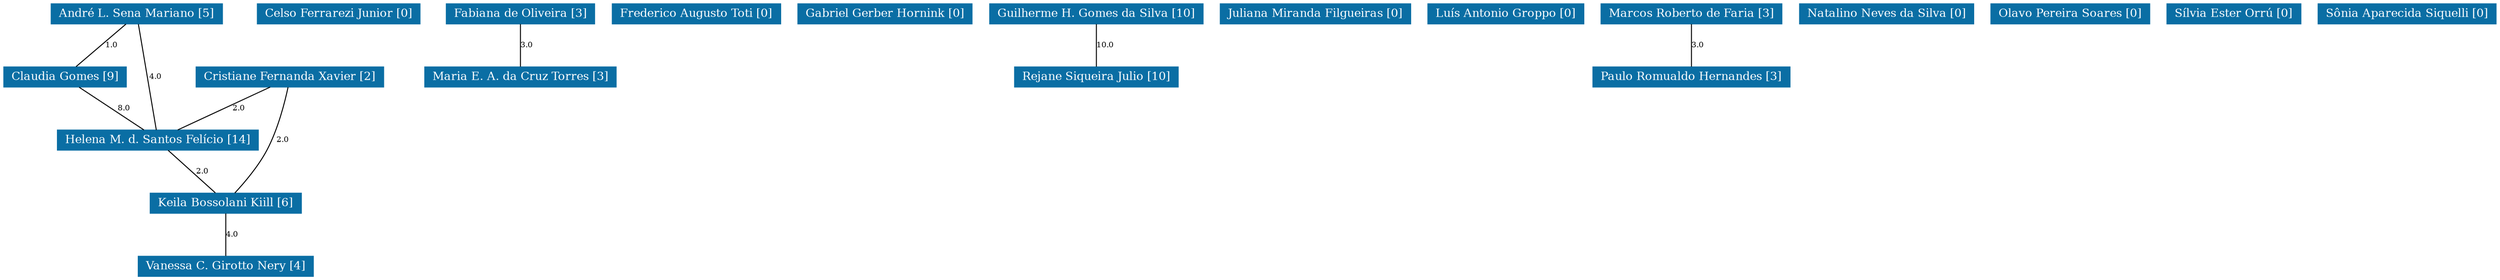 strict graph grafo2 {
	graph [bb="0,0,2163,285",
		id=grafo2,
		overlap=False
	];
	node [fontsize=12,
		label="\N",
		shape=rectangle,
		style=filled
	];
	0	 [URL="membro-1707973773263725.html",
		color="#0A6EA4",
		fontcolor="#FFFFFF",
		height=0.29167,
		label="André L. Sena Mariano [5]",
		pos="122.5,274.5",
		width=2.0278];
	2	 [URL="membro-0483616532104544.html",
		color="#0A6EA4",
		fontcolor="#FFFFFF",
		height=0.29167,
		label="Claudia Gomes [9]",
		pos="53.5,208.5",
		width=1.4861];
	0 -- 2	 [fontsize=8,
		label=1.0,
		lp="97.5,241.5",
		pos="111.41,263.9 98.614,251.65 77.673,231.62 64.788,219.3"];
	8	 [URL="membro-8888651090922749.html",
		color="#0A6EA4",
		fontcolor="#FFFFFF",
		height=0.29167,
		label="Helena M. d. Santos Felício [14]",
		pos="139.5,142.5",
		width=2.375];
	0 -- 8	 [fontsize=8,
		label=4.0,
		lp="137.5,208.5",
		pos="123.89,263.7 127.09,238.82 134.96,177.74 138.14,153.08"];
	2 -- 8	 [fontsize=8,
		label=8.0,
		lp="107.5,175.5",
		pos="67.317,197.9 83.366,185.58 109.68,165.38 125.72,153.08"];
	10	 [URL="membro-3094025825865221.html",
		color="#0A6EA4",
		fontcolor="#FFFFFF",
		height=0.29167,
		label="Keila Bossolani Kiill [6]",
		pos="200.5,76.5",
		width=1.8194];
	8 -- 10	 [fontsize=8,
		label=2.0,
		lp="179.5,109.5",
		pos="149.3,131.9 160.62,119.65 179.13,99.622 190.52,87.297"];
	20	 [URL="membro-1898701586881222.html",
		color="#0A6EA4",
		fontcolor="#FFFFFF",
		height=0.29167,
		label="Vanessa C. Girotto Nery [4]",
		pos="200.5,10.5",
		width=2.0694];
	10 -- 20	 [fontsize=8,
		label=4.0,
		lp="205.5,43.5",
		pos="200.5,65.896 200.5,53.653 200.5,33.622 200.5,21.297"];
	1	 [URL="membro-6396955256879565.html",
		color="#0A6EA4",
		fontcolor="#FFFFFF",
		height=0.29167,
		label="Celso Ferrarezi Junior [0]",
		pos="298.5,274.5",
		width=1.9167];
	3	 [URL="membro-3768499838856176.html",
		color="#0A6EA4",
		fontcolor="#FFFFFF",
		height=0.29167,
		label="Cristiane Fernanda Xavier [2]",
		pos="257.5,208.5",
		width=2.1944];
	3 -- 8	 [fontsize=8,
		label=2.0,
		lp="211.5,175.5",
		pos="238.54,197.9 216.52,185.58 180.41,165.38 158.41,153.08"];
	3 -- 10	 [fontsize=8,
		label=2.0,
		lp="247.5,142.5",
		pos="254.99,197.82 251.26,182.77 243.61,154.62 233.5,132 226.18,115.62 215.12,98.039 207.85,87.152"];
	4	 [URL="membro-9670033909365792.html",
		color="#0A6EA4",
		fontcolor="#FFFFFF",
		height=0.29167,
		label="Fabiana de Oliveira [3]",
		pos="456.5,274.5",
		width=1.7361];
	13	 [URL="membro-9989867717454257.html",
		color="#0A6EA4",
		fontcolor="#FFFFFF",
		height=0.29167,
		label="Maria E. A. da Cruz Torres [3]",
		pos="456.5,208.5",
		width=2.2778];
	4 -- 13	 [fontsize=8,
		label=3.0,
		lp="461.5,241.5",
		pos="456.5,263.9 456.5,251.65 456.5,231.62 456.5,219.3"];
	5	 [URL="membro-5154949759339458.html",
		color="#0A6EA4",
		fontcolor="#FFFFFF",
		height=0.29167,
		label="Frederico Augusto Toti [0]",
		pos="608.5,274.5",
		width=1.9861];
	6	 [URL="membro-7615930937088442.html",
		color="#0A6EA4",
		fontcolor="#FFFFFF",
		height=0.29167,
		label="Gabriel Gerber Hornink [0]",
		pos="772.5,274.5",
		width=2.0694];
	7	 [URL="membro-5817829882396943.html",
		color="#0A6EA4",
		fontcolor="#FFFFFF",
		height=0.29167,
		label="Guilherme H. Gomes da Silva [10]",
		pos="956.5,274.5",
		width=2.5417];
	17	 [URL="membro-1798884495942862.html",
		color="#0A6EA4",
		fontcolor="#FFFFFF",
		height=0.29167,
		label="Rejane Siqueira Julio [10]",
		pos="956.5,208.5",
		width=1.9306];
	7 -- 17	 [fontsize=8,
		label=10.0,
		lp="963.5,241.5",
		pos="956.5,263.9 956.5,251.65 956.5,231.62 956.5,219.3"];
	9	 [URL="membro-8349741972184016.html",
		color="#0A6EA4",
		fontcolor="#FFFFFF",
		height=0.29167,
		label="Juliana Miranda Filgueiras [0]",
		pos="1145.5,274.5",
		width=2.1944];
	11	 [URL="membro-4667459802757846.html",
		color="#0A6EA4",
		fontcolor="#FFFFFF",
		height=0.29167,
		label="Luís Antonio Groppo [0]",
		pos="1310.5,274.5",
		width=1.8889];
	12	 [URL="membro-1615459773983790.html",
		color="#0A6EA4",
		fontcolor="#FFFFFF",
		height=0.29167,
		label="Marcos Roberto de Faria [3]",
		pos="1472.5,274.5",
		width=2.0972];
	16	 [URL="membro-6774743936781093.html",
		color="#0A6EA4",
		fontcolor="#FFFFFF",
		height=0.29167,
		label="Paulo Romualdo Hernandes [3]",
		pos="1472.5,208.5",
		width=2.3194];
	12 -- 16	 [fontsize=8,
		label=3.0,
		lp="1477.5,241.5",
		pos="1472.5,263.9 1472.5,251.65 1472.5,231.62 1472.5,219.3"];
	14	 [URL="membro-8701722710780673.html",
		color="#0A6EA4",
		fontcolor="#FFFFFF",
		height=0.29167,
		label="Natalino Neves da Silva [0]",
		pos="1639.5,274.5",
		width=2.0278];
	15	 [URL="membro-5381334650906335.html",
		color="#0A6EA4",
		fontcolor="#FFFFFF",
		height=0.29167,
		label="Olavo Pereira Soares [0]",
		pos="1796.5,274.5",
		width=1.8333];
	18	 [URL="membro-0285349325152247.html",
		color="#0A6EA4",
		fontcolor="#FFFFFF",
		height=0.29167,
		label="Sílvia Ester Orrú [0]",
		pos="1937.5,274.5",
		width=1.5694];
	19	 [URL="membro-7785849794300988.html",
		color="#0A6EA4",
		fontcolor="#FFFFFF",
		height=0.29167,
		label="Sônia Aparecida Siquelli [0]",
		pos="2087.5,274.5",
		width=2.0972];
}
